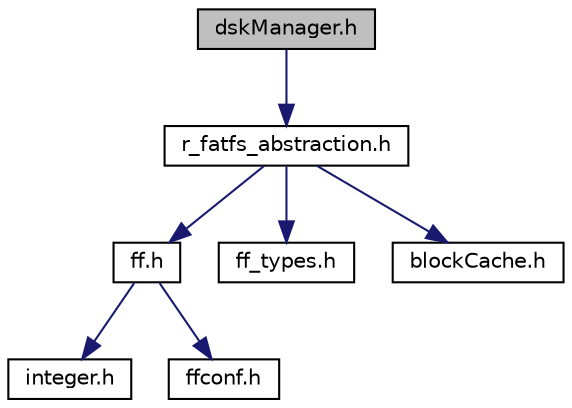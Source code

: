 digraph "dskManager.h"
{
 // LATEX_PDF_SIZE
  edge [fontname="Helvetica",fontsize="10",labelfontname="Helvetica",labelfontsize="10"];
  node [fontname="Helvetica",fontsize="10",shape=record];
  Node1 [label="dskManager.h",height=0.2,width=0.4,color="black", fillcolor="grey75", style="filled", fontcolor="black",tooltip=" "];
  Node1 -> Node2 [color="midnightblue",fontsize="10",style="solid",fontname="Helvetica"];
  Node2 [label="r_fatfs_abstraction.h",height=0.2,width=0.4,color="black", fillcolor="white", style="filled",URL="$d9/d73/r__fatfs__abstraction_8h.html",tooltip=" "];
  Node2 -> Node3 [color="midnightblue",fontsize="10",style="solid",fontname="Helvetica"];
  Node3 [label="ff.h",height=0.2,width=0.4,color="black", fillcolor="white", style="filled",URL="$da/db9/ff_8h.html",tooltip=" "];
  Node3 -> Node4 [color="midnightblue",fontsize="10",style="solid",fontname="Helvetica"];
  Node4 [label="integer.h",height=0.2,width=0.4,color="black", fillcolor="white", style="filled",URL="$d6/d3d/integer_8h.html",tooltip=" "];
  Node3 -> Node5 [color="midnightblue",fontsize="10",style="solid",fontname="Helvetica"];
  Node5 [label="ffconf.h",height=0.2,width=0.4,color="black", fillcolor="white", style="filled",URL="$de/d51/ffconf_8h.html",tooltip=" "];
  Node2 -> Node6 [color="midnightblue",fontsize="10",style="solid",fontname="Helvetica"];
  Node6 [label="ff_types.h",height=0.2,width=0.4,color="black", fillcolor="white", style="filled",URL="$dc/d5f/ff__types_8h.html",tooltip=" "];
  Node2 -> Node7 [color="midnightblue",fontsize="10",style="solid",fontname="Helvetica"];
  Node7 [label="blockCache.h",height=0.2,width=0.4,color="black", fillcolor="white", style="filled",URL="$d1/d45/blockCache_8h.html",tooltip=" "];
}

